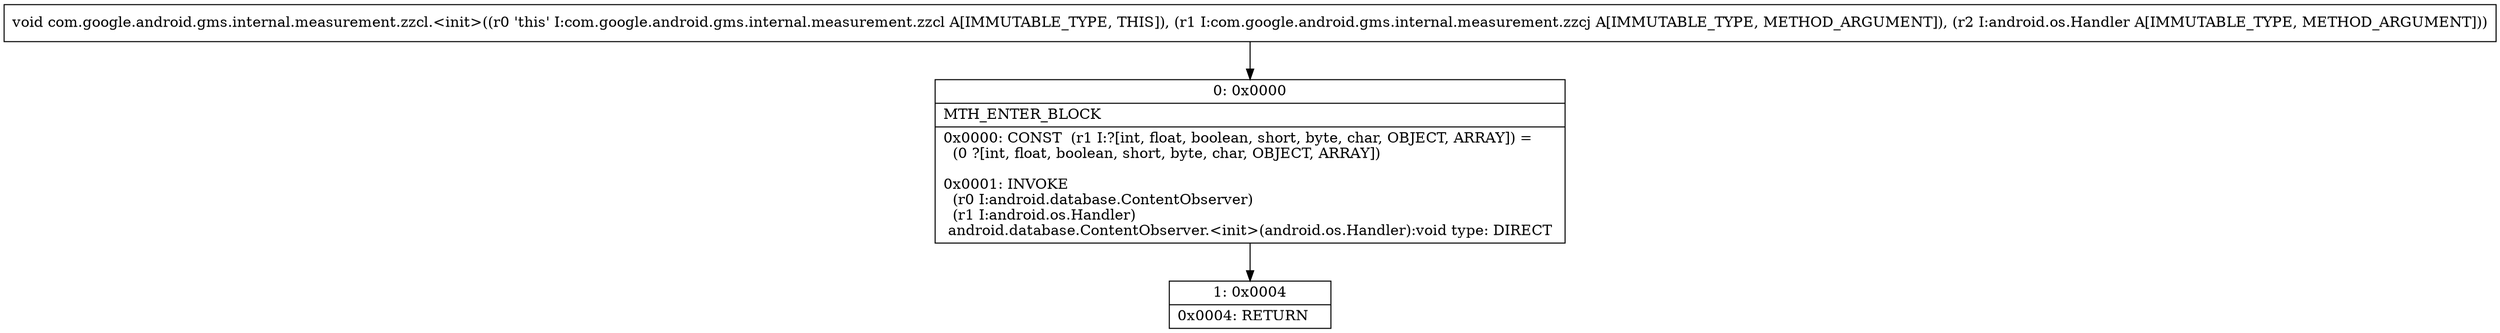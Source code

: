 digraph "CFG forcom.google.android.gms.internal.measurement.zzcl.\<init\>(Lcom\/google\/android\/gms\/internal\/measurement\/zzcj;Landroid\/os\/Handler;)V" {
Node_0 [shape=record,label="{0\:\ 0x0000|MTH_ENTER_BLOCK\l|0x0000: CONST  (r1 I:?[int, float, boolean, short, byte, char, OBJECT, ARRAY]) = \l  (0 ?[int, float, boolean, short, byte, char, OBJECT, ARRAY])\l \l0x0001: INVOKE  \l  (r0 I:android.database.ContentObserver)\l  (r1 I:android.os.Handler)\l android.database.ContentObserver.\<init\>(android.os.Handler):void type: DIRECT \l}"];
Node_1 [shape=record,label="{1\:\ 0x0004|0x0004: RETURN   \l}"];
MethodNode[shape=record,label="{void com.google.android.gms.internal.measurement.zzcl.\<init\>((r0 'this' I:com.google.android.gms.internal.measurement.zzcl A[IMMUTABLE_TYPE, THIS]), (r1 I:com.google.android.gms.internal.measurement.zzcj A[IMMUTABLE_TYPE, METHOD_ARGUMENT]), (r2 I:android.os.Handler A[IMMUTABLE_TYPE, METHOD_ARGUMENT])) }"];
MethodNode -> Node_0;
Node_0 -> Node_1;
}

